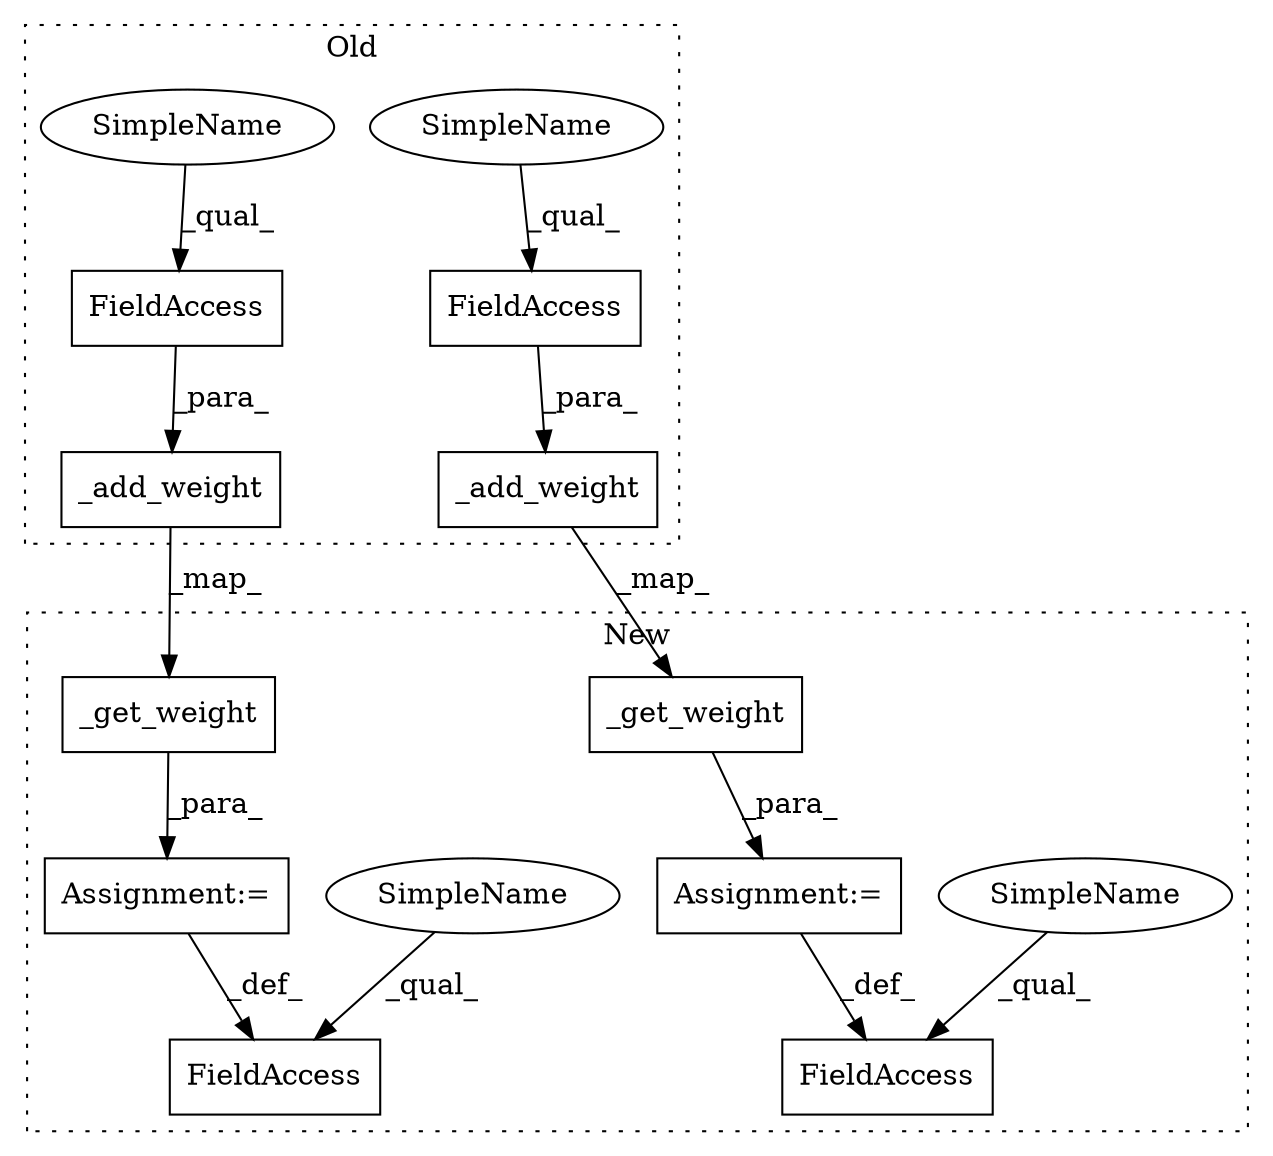 digraph G {
subgraph cluster0 {
1 [label="_add_weight" a="32" s="1344,1440" l="12,1" shape="box"];
6 [label="_add_weight" a="32" s="1485,1562" l="12,1" shape="box"];
7 [label="FieldAccess" a="22" s="1356" l="9" shape="box"];
9 [label="FieldAccess" a="22" s="1497" l="9" shape="box"];
11 [label="SimpleName" a="42" s="1497" l="4" shape="ellipse"];
12 [label="SimpleName" a="42" s="1356" l="4" shape="ellipse"];
label = "Old";
style="dotted";
}
subgraph cluster1 {
2 [label="_get_weight" a="32" s="1351,1437" l="12,1" shape="box"];
3 [label="FieldAccess" a="22" s="1339" l="6" shape="box"];
4 [label="Assignment:=" a="7" s="1345" l="1" shape="box"];
5 [label="_get_weight" a="32" s="1489,1556" l="12,1" shape="box"];
8 [label="Assignment:=" a="7" s="1483" l="1" shape="box"];
10 [label="FieldAccess" a="22" s="1477" l="6" shape="box"];
13 [label="SimpleName" a="42" s="1339" l="4" shape="ellipse"];
14 [label="SimpleName" a="42" s="1477" l="4" shape="ellipse"];
label = "New";
style="dotted";
}
1 -> 2 [label="_map_"];
2 -> 4 [label="_para_"];
4 -> 3 [label="_def_"];
5 -> 8 [label="_para_"];
6 -> 5 [label="_map_"];
7 -> 1 [label="_para_"];
8 -> 10 [label="_def_"];
9 -> 6 [label="_para_"];
11 -> 9 [label="_qual_"];
12 -> 7 [label="_qual_"];
13 -> 3 [label="_qual_"];
14 -> 10 [label="_qual_"];
}